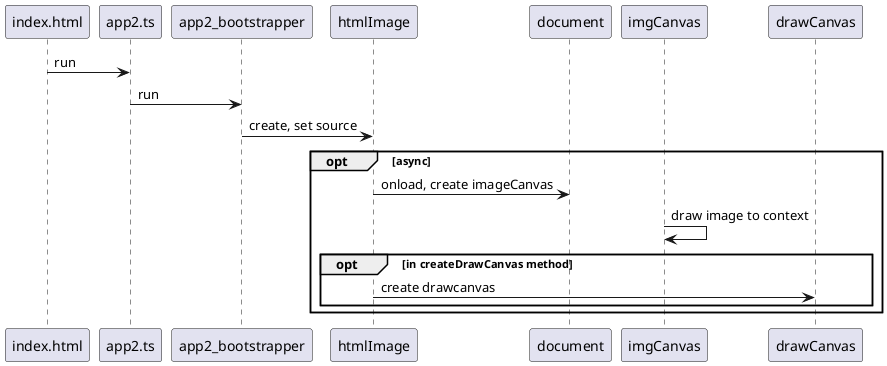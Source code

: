@startuml
participant "index.html" as index
participant "app2.ts" as app2
index -> app2: run
app2 -> app2_bootstrapper: run
app2_bootstrapper->htmlImage: create, set source
opt async
participant document as doc
participant imgCanvas as img
    htmlImage->doc: onload, create imageCanvas
    img->img: draw image to context
    opt in createDrawCanvas method
        htmlImage->drawCanvas: create drawcanvas

    end

end

@enduml